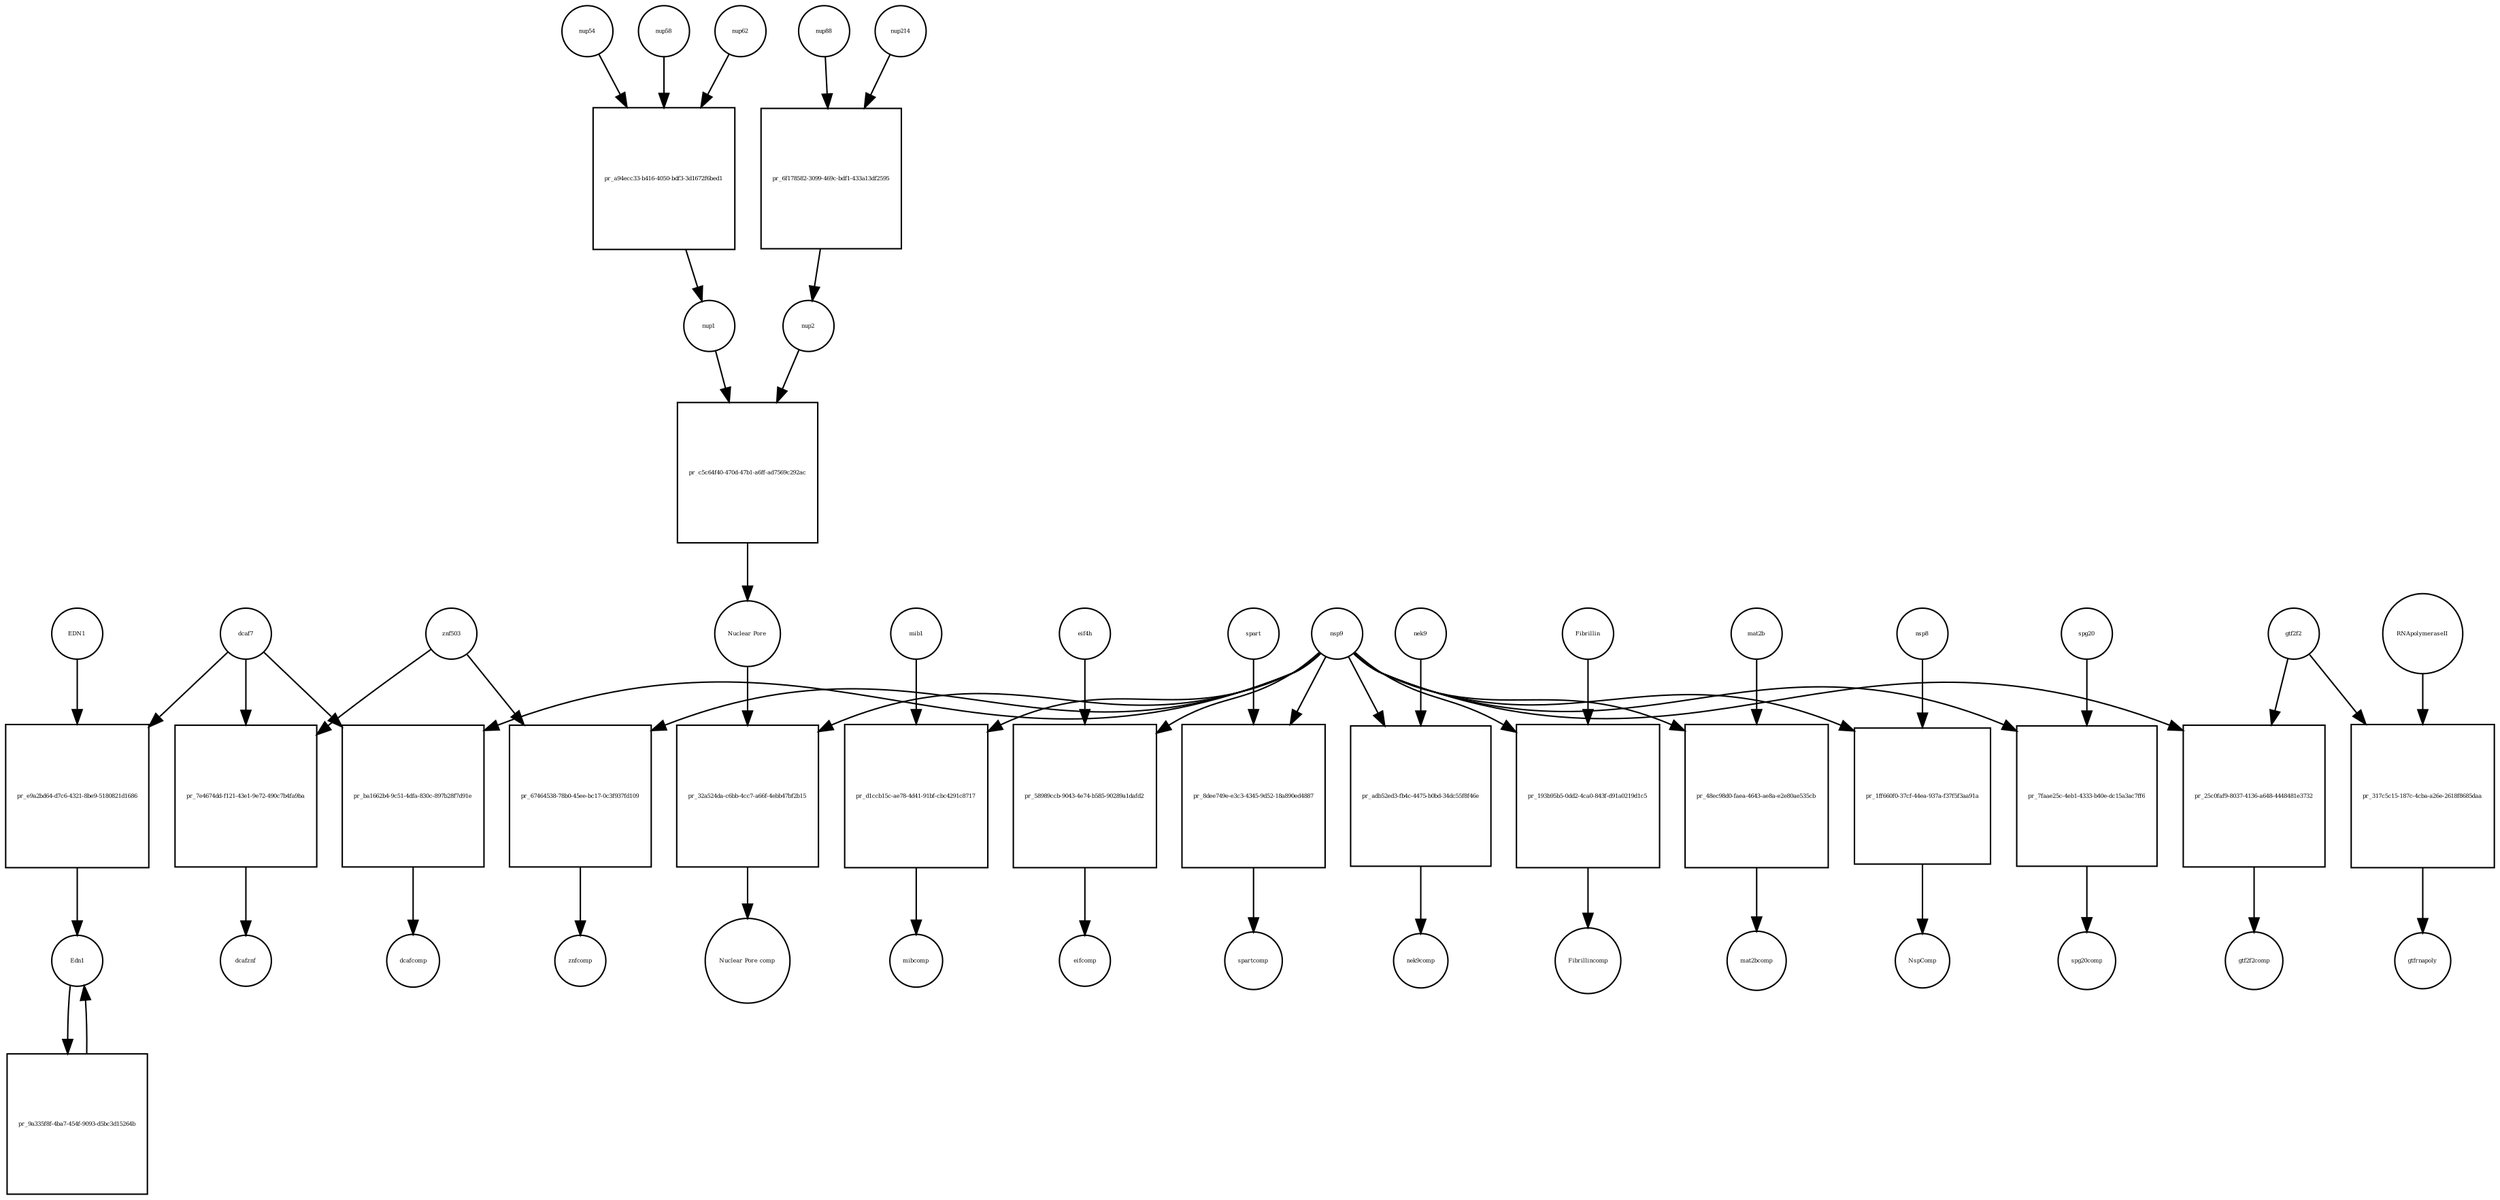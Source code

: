 strict digraph  {
nup1 [annotation="", bipartite=0, cls=complex, fontsize=4, label=nup1, shape=circle];
"pr_c5c64f40-470d-47b1-a6ff-ad7569c292ac" [annotation="", bipartite=1, cls=process, fontsize=4, label="pr_c5c64f40-470d-47b1-a6ff-ad7569c292ac", shape=square];
nup2 [annotation="", bipartite=0, cls=complex, fontsize=4, label=nup2, shape=circle];
"Nuclear Pore" [annotation="", bipartite=0, cls=complex, fontsize=4, label="Nuclear Pore", shape=circle];
nup214 [annotation=urn_miriam_uniprot_P35658, bipartite=0, cls=macromolecule, fontsize=4, label=nup214, shape=circle];
"pr_6f178582-3099-469c-bdf1-433a13df2595" [annotation="", bipartite=1, cls=process, fontsize=4, label="pr_6f178582-3099-469c-bdf1-433a13df2595", shape=square];
nup88 [annotation=urn_miriam_uniprot_Q99567, bipartite=0, cls=macromolecule, fontsize=4, label=nup88, shape=circle];
nup54 [annotation=urn_miriam_uniprot_Q7Z3B4, bipartite=0, cls=macromolecule, fontsize=4, label=nup54, shape=circle];
"pr_a94ecc33-b416-4050-bdf3-3d1672f6bed1" [annotation="", bipartite=1, cls=process, fontsize=4, label="pr_a94ecc33-b416-4050-bdf3-3d1672f6bed1", shape=square];
nup58 [annotation=urn_miriam_uniprot_Q9BVL2, bipartite=0, cls=macromolecule, fontsize=4, label=nup58, shape=circle];
nup62 [annotation=urn_miriam_uniprot_P37198, bipartite=0, cls=macromolecule, fontsize=4, label=nup62, shape=circle];
nsp9 [annotation=urn_miriam_uniprot_P0DTD1, bipartite=0, cls=macromolecule, fontsize=4, label=nsp9, shape=circle];
"pr_32a524da-c6bb-4cc7-a66f-4ebb47bf2b15" [annotation="", bipartite=1, cls=process, fontsize=4, label="pr_32a524da-c6bb-4cc7-a66f-4ebb47bf2b15", shape=square];
"Nuclear Pore comp" [annotation="", bipartite=0, cls=complex, fontsize=4, label="Nuclear Pore comp", shape=circle];
znf503 [annotation=urn_miriam_uniprot_Q96F45, bipartite=0, cls=macromolecule, fontsize=4, label=znf503, shape=circle];
"pr_7e4674dd-f121-43e1-9e72-490c7b4fa9ba" [annotation="", bipartite=1, cls=process, fontsize=4, label="pr_7e4674dd-f121-43e1-9e72-490c7b4fa9ba", shape=square];
dcaf7 [annotation=urn_miriam_uniprot_P61962, bipartite=0, cls=macromolecule, fontsize=4, label=dcaf7, shape=circle];
dcafznf [annotation="", bipartite=0, cls=complex, fontsize=4, label=dcafznf, shape=circle];
mib1 [annotation=urn_miriam_uniprot_Q86YT6, bipartite=0, cls=macromolecule, fontsize=4, label=mib1, shape=circle];
"pr_d1ccb15c-ae78-4d41-91bf-cbc4291c8717" [annotation="", bipartite=1, cls=process, fontsize=4, label="pr_d1ccb15c-ae78-4d41-91bf-cbc4291c8717", shape=square];
mibcomp [annotation="", bipartite=0, cls=complex, fontsize=4, label=mibcomp, shape=circle];
"pr_67464538-78b0-45ee-bc17-0c3f937fd109" [annotation="", bipartite=1, cls=process, fontsize=4, label="pr_67464538-78b0-45ee-bc17-0c3f937fd109", shape=square];
znfcomp [annotation="", bipartite=0, cls=complex, fontsize=4, label=znfcomp, shape=circle];
"pr_ba1662b4-9c51-4dfa-830c-897b28f7d91e" [annotation="", bipartite=1, cls=process, fontsize=4, label="pr_ba1662b4-9c51-4dfa-830c-897b28f7d91e", shape=square];
dcafcomp [annotation="", bipartite=0, cls=complex, fontsize=4, label=dcafcomp, shape=circle];
"pr_58989ccb-9043-4e74-b585-90289a1dafd2" [annotation="", bipartite=1, cls=process, fontsize=4, label="pr_58989ccb-9043-4e74-b585-90289a1dafd2", shape=square];
eif4h [annotation=urn_miriam_uniprot_Q15056, bipartite=0, cls=macromolecule, fontsize=4, label=eif4h, shape=circle];
eifcomp [annotation="", bipartite=0, cls=complex, fontsize=4, label=eifcomp, shape=circle];
spart [annotation=urn_miriam_uniprot_Q8N0X7, bipartite=0, cls=macromolecule, fontsize=4, label=spart, shape=circle];
"pr_8dee749e-e3c3-4345-9d52-18a890ed4887" [annotation="", bipartite=1, cls=process, fontsize=4, label="pr_8dee749e-e3c3-4345-9d52-18a890ed4887", shape=square];
spartcomp [annotation="", bipartite=0, cls=complex, fontsize=4, label=spartcomp, shape=circle];
"pr_adb52ed3-fb4c-4475-b0bd-34dc55f8f46e" [annotation="", bipartite=1, cls=process, fontsize=4, label="pr_adb52ed3-fb4c-4475-b0bd-34dc55f8f46e", shape=square];
nek9 [annotation=urn_miriam_uniprot_Q8TD19, bipartite=0, cls=macromolecule, fontsize=4, label=nek9, shape=circle];
nek9comp [annotation="", bipartite=0, cls=complex, fontsize=4, label=nek9comp, shape=circle];
"pr_193b95b5-0dd2-4ca0-843f-d91a0219d1c5" [annotation="", bipartite=1, cls=process, fontsize=4, label="pr_193b95b5-0dd2-4ca0-843f-d91a0219d1c5", shape=square];
Fibrillin [annotation="", bipartite=0, cls=complex, fontsize=4, label=Fibrillin, shape=circle];
Fibrillincomp [annotation="", bipartite=0, cls=complex, fontsize=4, label=Fibrillincomp, shape=circle];
gtf2f2 [annotation=urn_miriam_uniprot_P13984, bipartite=0, cls=macromolecule, fontsize=4, label=gtf2f2, shape=circle];
"pr_25c0faf9-8037-4136-a648-4448481e3732" [annotation="", bipartite=1, cls=process, fontsize=4, label="pr_25c0faf9-8037-4136-a648-4448481e3732", shape=square];
gtf2f2comp [annotation="", bipartite=0, cls=complex, fontsize=4, label=gtf2f2comp, shape=circle];
mat2b [annotation=urn_miriam_uniprot_Q9NZL9, bipartite=0, cls=macromolecule, fontsize=4, label=mat2b, shape=circle];
"pr_48ec98d0-faea-4643-ae8a-e2e80ae535cb" [annotation="", bipartite=1, cls=process, fontsize=4, label="pr_48ec98d0-faea-4643-ae8a-e2e80ae535cb", shape=square];
mat2bcomp [annotation="", bipartite=0, cls=complex, fontsize=4, label=mat2bcomp, shape=circle];
Edn1 [annotation="", bipartite=0, cls="nucleic acid feature", fontsize=4, label=Edn1, shape=circle];
"pr_9a335f8f-4ba7-454f-9093-d5bc3d15264b" [annotation="", bipartite=1, cls=process, fontsize=4, label="pr_9a335f8f-4ba7-454f-9093-d5bc3d15264b", shape=square];
EDN1 [annotation="", bipartite=0, cls="nucleic acid feature", fontsize=4, label=EDN1, shape=circle];
"pr_e9a2bd64-d7c6-4321-8be9-5180821d1686" [annotation="", bipartite=1, cls=process, fontsize=4, label="pr_e9a2bd64-d7c6-4321-8be9-5180821d1686", shape=square];
RNApolymeraseII [annotation=urn_miriam_uniprot_P30876, bipartite=0, cls=macromolecule, fontsize=4, label=RNApolymeraseII, shape=circle];
"pr_317c5c15-187c-4cba-a26e-2618f8685daa" [annotation="", bipartite=1, cls=process, fontsize=4, label="pr_317c5c15-187c-4cba-a26e-2618f8685daa", shape=square];
gtfrnapoly [annotation="", bipartite=0, cls=complex, fontsize=4, label=gtfrnapoly, shape=circle];
"pr_1ff660f0-37cf-44ea-937a-f37f5f3aa91a" [annotation="", bipartite=1, cls=process, fontsize=4, label="pr_1ff660f0-37cf-44ea-937a-f37f5f3aa91a", shape=square];
nsp8 [annotation=urn_miriam_uniprot_P0DTD1, bipartite=0, cls=macromolecule, fontsize=4, label=nsp8, shape=circle];
NspComp [annotation="", bipartite=0, cls=complex, fontsize=4, label=NspComp, shape=circle];
"pr_7faae25c-4eb1-4333-b40e-dc15a3ac7ff6" [annotation="", bipartite=1, cls=process, fontsize=4, label="pr_7faae25c-4eb1-4333-b40e-dc15a3ac7ff6", shape=square];
spg20 [annotation="", bipartite=0, cls=macromolecule, fontsize=4, label=spg20, shape=circle];
spg20comp [annotation="", bipartite=0, cls=complex, fontsize=4, label=spg20comp, shape=circle];
nup1 -> "pr_c5c64f40-470d-47b1-a6ff-ad7569c292ac"  [annotation="", interaction_type=consumption];
"pr_c5c64f40-470d-47b1-a6ff-ad7569c292ac" -> "Nuclear Pore"  [annotation="", interaction_type=production];
nup2 -> "pr_c5c64f40-470d-47b1-a6ff-ad7569c292ac"  [annotation="", interaction_type=consumption];
"Nuclear Pore" -> "pr_32a524da-c6bb-4cc7-a66f-4ebb47bf2b15"  [annotation="", interaction_type=consumption];
nup214 -> "pr_6f178582-3099-469c-bdf1-433a13df2595"  [annotation="", interaction_type=consumption];
"pr_6f178582-3099-469c-bdf1-433a13df2595" -> nup2  [annotation="", interaction_type=production];
nup88 -> "pr_6f178582-3099-469c-bdf1-433a13df2595"  [annotation="", interaction_type=consumption];
nup54 -> "pr_a94ecc33-b416-4050-bdf3-3d1672f6bed1"  [annotation="", interaction_type=consumption];
"pr_a94ecc33-b416-4050-bdf3-3d1672f6bed1" -> nup1  [annotation="", interaction_type=production];
nup58 -> "pr_a94ecc33-b416-4050-bdf3-3d1672f6bed1"  [annotation="", interaction_type=consumption];
nup62 -> "pr_a94ecc33-b416-4050-bdf3-3d1672f6bed1"  [annotation="", interaction_type=consumption];
nsp9 -> "pr_32a524da-c6bb-4cc7-a66f-4ebb47bf2b15"  [annotation="", interaction_type=consumption];
nsp9 -> "pr_d1ccb15c-ae78-4d41-91bf-cbc4291c8717"  [annotation="", interaction_type=consumption];
nsp9 -> "pr_67464538-78b0-45ee-bc17-0c3f937fd109"  [annotation="", interaction_type=consumption];
nsp9 -> "pr_ba1662b4-9c51-4dfa-830c-897b28f7d91e"  [annotation="", interaction_type=consumption];
nsp9 -> "pr_58989ccb-9043-4e74-b585-90289a1dafd2"  [annotation="", interaction_type=consumption];
nsp9 -> "pr_8dee749e-e3c3-4345-9d52-18a890ed4887"  [annotation="", interaction_type=consumption];
nsp9 -> "pr_adb52ed3-fb4c-4475-b0bd-34dc55f8f46e"  [annotation="", interaction_type=consumption];
nsp9 -> "pr_193b95b5-0dd2-4ca0-843f-d91a0219d1c5"  [annotation="", interaction_type=consumption];
nsp9 -> "pr_25c0faf9-8037-4136-a648-4448481e3732"  [annotation="", interaction_type=consumption];
nsp9 -> "pr_48ec98d0-faea-4643-ae8a-e2e80ae535cb"  [annotation="", interaction_type=consumption];
nsp9 -> "pr_1ff660f0-37cf-44ea-937a-f37f5f3aa91a"  [annotation="", interaction_type=consumption];
nsp9 -> "pr_7faae25c-4eb1-4333-b40e-dc15a3ac7ff6"  [annotation="", interaction_type=consumption];
"pr_32a524da-c6bb-4cc7-a66f-4ebb47bf2b15" -> "Nuclear Pore comp"  [annotation="", interaction_type=production];
znf503 -> "pr_7e4674dd-f121-43e1-9e72-490c7b4fa9ba"  [annotation="", interaction_type=consumption];
znf503 -> "pr_67464538-78b0-45ee-bc17-0c3f937fd109"  [annotation="", interaction_type=consumption];
"pr_7e4674dd-f121-43e1-9e72-490c7b4fa9ba" -> dcafznf  [annotation="", interaction_type=production];
dcaf7 -> "pr_7e4674dd-f121-43e1-9e72-490c7b4fa9ba"  [annotation="", interaction_type=consumption];
dcaf7 -> "pr_ba1662b4-9c51-4dfa-830c-897b28f7d91e"  [annotation="", interaction_type=consumption];
dcaf7 -> "pr_e9a2bd64-d7c6-4321-8be9-5180821d1686"  [annotation=urn_miriam_pubmed_27880803, interaction_type=catalysis];
mib1 -> "pr_d1ccb15c-ae78-4d41-91bf-cbc4291c8717"  [annotation="", interaction_type=consumption];
"pr_d1ccb15c-ae78-4d41-91bf-cbc4291c8717" -> mibcomp  [annotation="", interaction_type=production];
"pr_67464538-78b0-45ee-bc17-0c3f937fd109" -> znfcomp  [annotation="", interaction_type=production];
"pr_ba1662b4-9c51-4dfa-830c-897b28f7d91e" -> dcafcomp  [annotation="", interaction_type=production];
"pr_58989ccb-9043-4e74-b585-90289a1dafd2" -> eifcomp  [annotation="", interaction_type=production];
eif4h -> "pr_58989ccb-9043-4e74-b585-90289a1dafd2"  [annotation="", interaction_type=consumption];
spart -> "pr_8dee749e-e3c3-4345-9d52-18a890ed4887"  [annotation="", interaction_type=consumption];
"pr_8dee749e-e3c3-4345-9d52-18a890ed4887" -> spartcomp  [annotation="", interaction_type=production];
"pr_adb52ed3-fb4c-4475-b0bd-34dc55f8f46e" -> nek9comp  [annotation="", interaction_type=production];
nek9 -> "pr_adb52ed3-fb4c-4475-b0bd-34dc55f8f46e"  [annotation="", interaction_type=consumption];
"pr_193b95b5-0dd2-4ca0-843f-d91a0219d1c5" -> Fibrillincomp  [annotation="", interaction_type=production];
Fibrillin -> "pr_193b95b5-0dd2-4ca0-843f-d91a0219d1c5"  [annotation="", interaction_type=consumption];
gtf2f2 -> "pr_25c0faf9-8037-4136-a648-4448481e3732"  [annotation="", interaction_type=consumption];
gtf2f2 -> "pr_317c5c15-187c-4cba-a26e-2618f8685daa"  [annotation="", interaction_type=consumption];
"pr_25c0faf9-8037-4136-a648-4448481e3732" -> gtf2f2comp  [annotation="", interaction_type=production];
mat2b -> "pr_48ec98d0-faea-4643-ae8a-e2e80ae535cb"  [annotation="", interaction_type=consumption];
"pr_48ec98d0-faea-4643-ae8a-e2e80ae535cb" -> mat2bcomp  [annotation="", interaction_type=production];
Edn1 -> "pr_9a335f8f-4ba7-454f-9093-d5bc3d15264b"  [annotation="", interaction_type=consumption];
"pr_9a335f8f-4ba7-454f-9093-d5bc3d15264b" -> Edn1  [annotation="", interaction_type=production];
EDN1 -> "pr_e9a2bd64-d7c6-4321-8be9-5180821d1686"  [annotation="", interaction_type=consumption];
"pr_e9a2bd64-d7c6-4321-8be9-5180821d1686" -> Edn1  [annotation="", interaction_type=production];
RNApolymeraseII -> "pr_317c5c15-187c-4cba-a26e-2618f8685daa"  [annotation="", interaction_type=consumption];
"pr_317c5c15-187c-4cba-a26e-2618f8685daa" -> gtfrnapoly  [annotation="", interaction_type=production];
"pr_1ff660f0-37cf-44ea-937a-f37f5f3aa91a" -> NspComp  [annotation="", interaction_type=production];
nsp8 -> "pr_1ff660f0-37cf-44ea-937a-f37f5f3aa91a"  [annotation="", interaction_type=consumption];
"pr_7faae25c-4eb1-4333-b40e-dc15a3ac7ff6" -> spg20comp  [annotation="", interaction_type=production];
spg20 -> "pr_7faae25c-4eb1-4333-b40e-dc15a3ac7ff6"  [annotation="", interaction_type=consumption];
}
